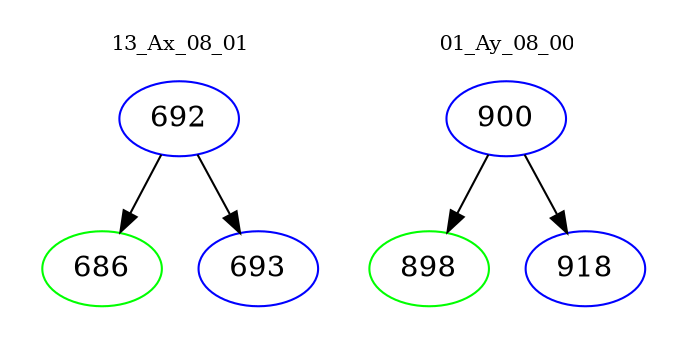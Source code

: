 digraph{
subgraph cluster_0 {
color = white
label = "13_Ax_08_01";
fontsize=10;
T0_692 [label="692", color="blue"]
T0_692 -> T0_686 [color="black"]
T0_686 [label="686", color="green"]
T0_692 -> T0_693 [color="black"]
T0_693 [label="693", color="blue"]
}
subgraph cluster_1 {
color = white
label = "01_Ay_08_00";
fontsize=10;
T1_900 [label="900", color="blue"]
T1_900 -> T1_898 [color="black"]
T1_898 [label="898", color="green"]
T1_900 -> T1_918 [color="black"]
T1_918 [label="918", color="blue"]
}
}
